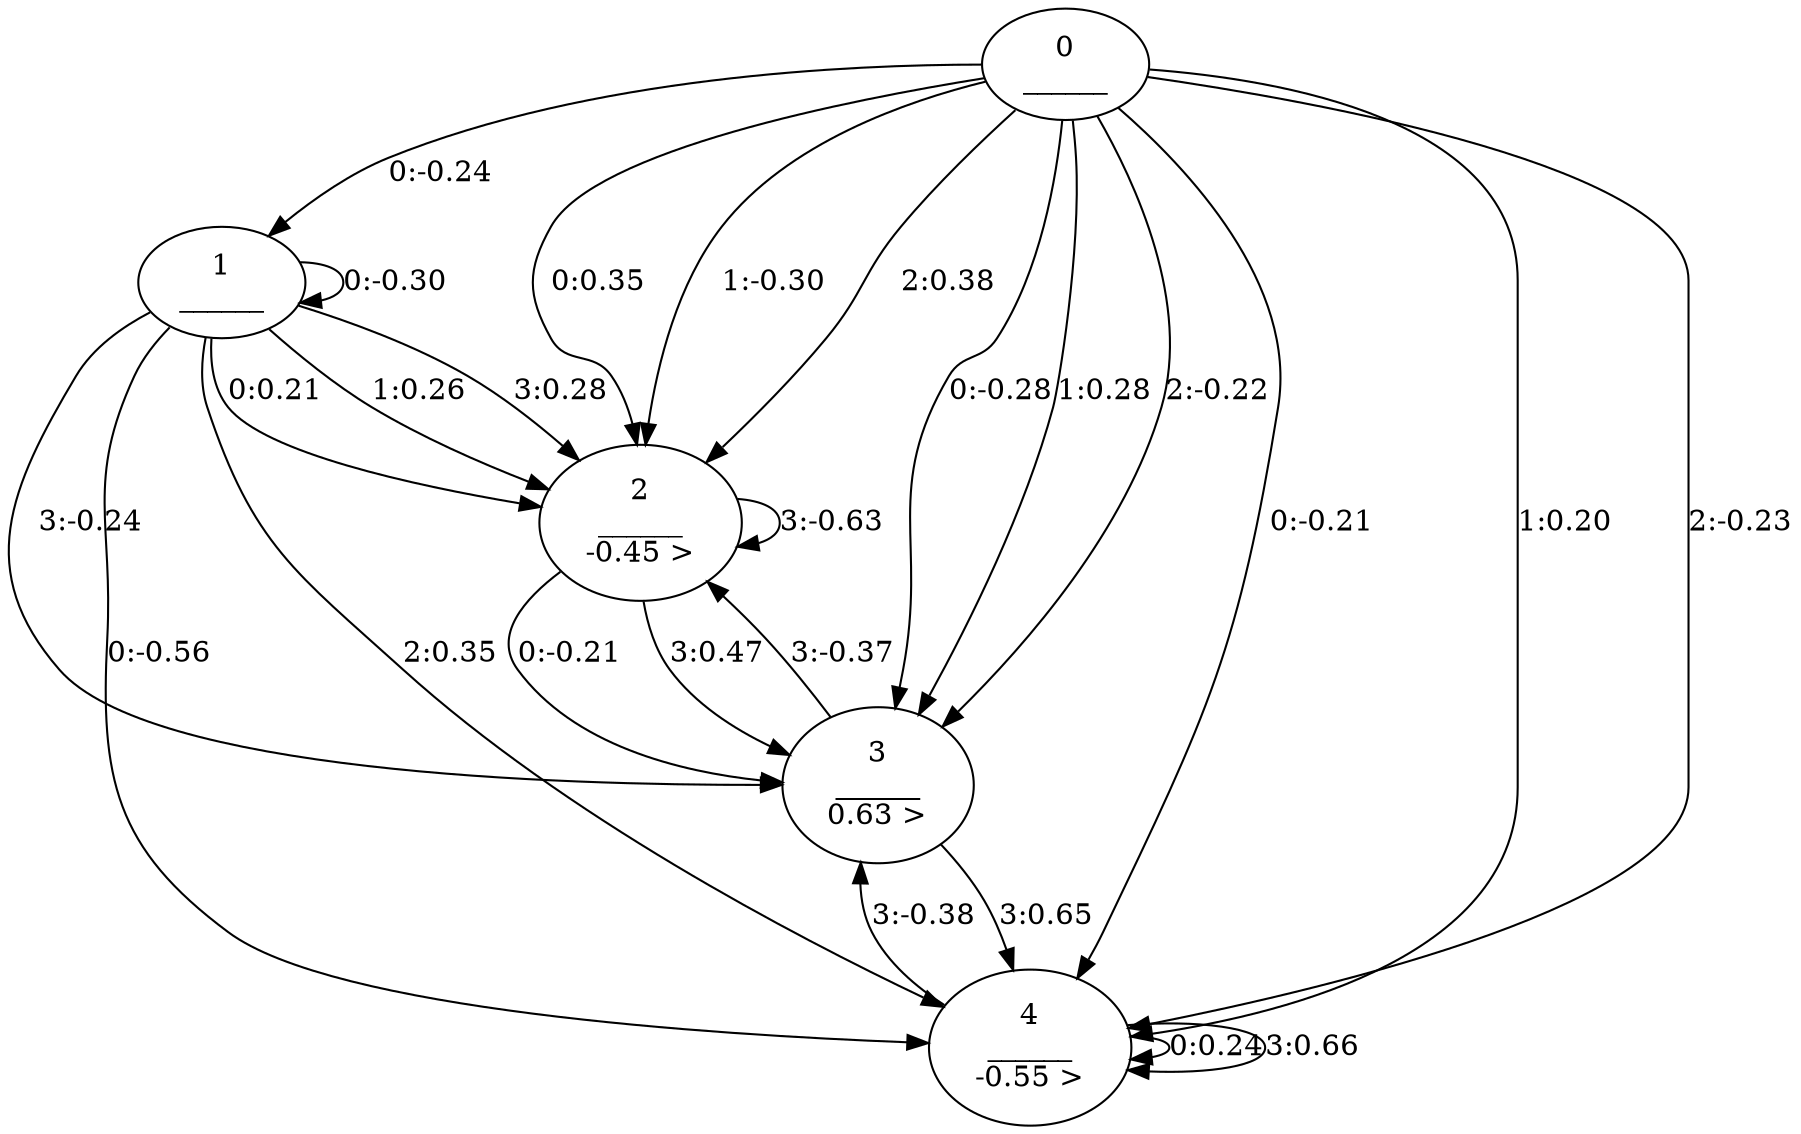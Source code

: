 //3.pautomac_light.train.dot
digraph {
	0 [label="0
______"]
	1 [label="1
______"]
	2 [label="2
______
-0.45 >"]
	3 [label="3
______
0.63 >"]
	4 [label="4
______
-0.55 >"]
	0 -> 1 [label="0:-0.24"]
	0 -> 2 [label="0:0.35"]
	0 -> 3 [label="0:-0.28"]
	0 -> 4 [label="0:-0.21"]
	1 -> 1 [label="0:-0.30"]
	1 -> 2 [label="0:0.21"]
	1 -> 4 [label="0:-0.56"]
	2 -> 3 [label="0:-0.21"]
	4 -> 4 [label="0:0.24"]
	0 -> 2 [label="1:-0.30"]
	0 -> 3 [label="1:0.28"]
	0 -> 4 [label="1:0.20"]
	1 -> 2 [label="1:0.26"]
	0 -> 2 [label="2:0.38"]
	0 -> 3 [label="2:-0.22"]
	0 -> 4 [label="2:-0.23"]
	1 -> 4 [label="2:0.35"]
	1 -> 2 [label="3:0.28"]
	1 -> 3 [label="3:-0.24"]
	2 -> 2 [label="3:-0.63"]
	2 -> 3 [label="3:0.47"]
	3 -> 2 [label="3:-0.37"]
	3 -> 4 [label="3:0.65"]
	4 -> 3 [label="3:-0.38"]
	4 -> 4 [label="3:0.66"]
}
